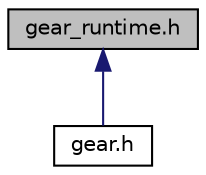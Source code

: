 digraph "gear_runtime.h"
{
  edge [fontname="Helvetica",fontsize="10",labelfontname="Helvetica",labelfontsize="10"];
  node [fontname="Helvetica",fontsize="10",shape=record];
  Node9 [label="gear_runtime.h",height=0.2,width=0.4,color="black", fillcolor="grey75", style="filled", fontcolor="black"];
  Node9 -> Node10 [dir="back",color="midnightblue",fontsize="10",style="solid",fontname="Helvetica"];
  Node10 [label="gear.h",height=0.2,width=0.4,color="black", fillcolor="white", style="filled",URL="$gear_8h.html",tooltip="Imports both runtime and compiler interfaces. "];
}
